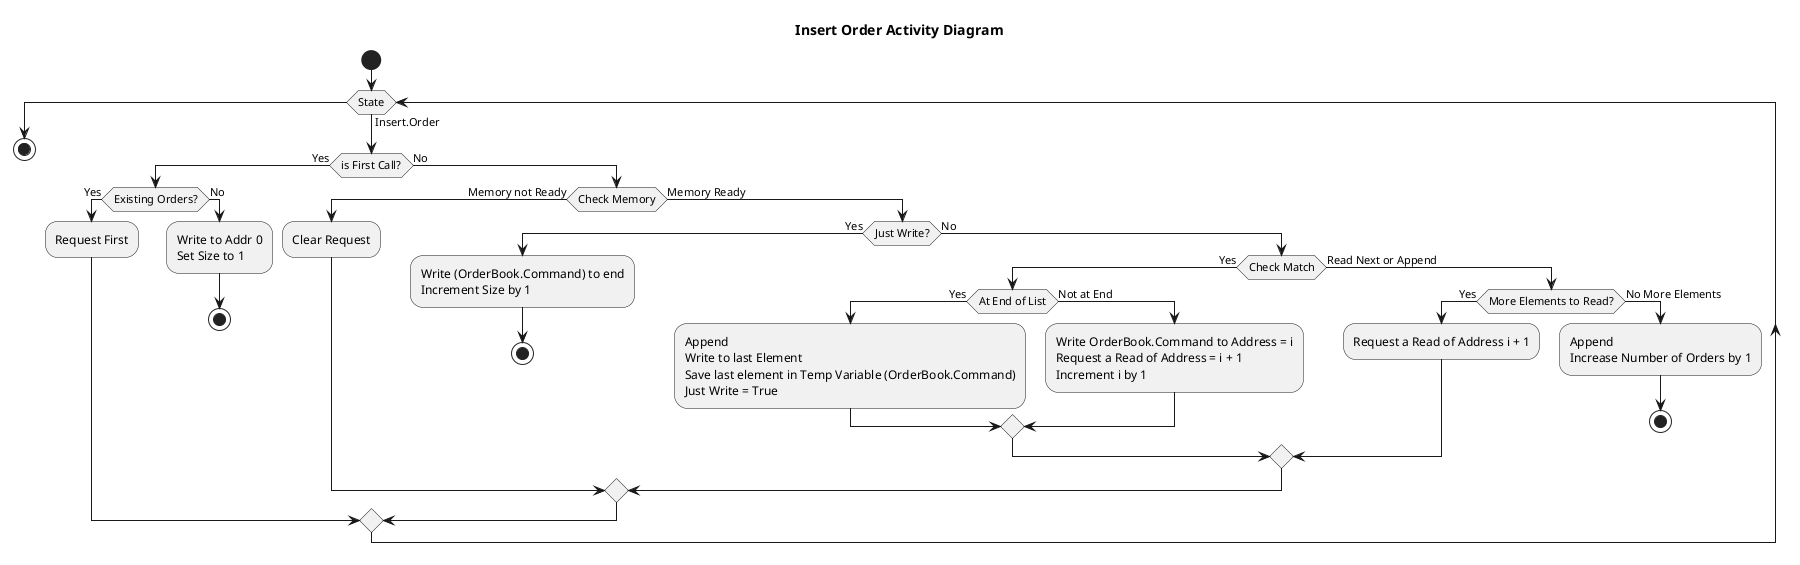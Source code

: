 @startuml 05_insert_order_act
hide empty description

title Insert Order Activity Diagram

start

while (State) is (Insert.Order)
     if (is First Call?) then (Yes)
        if (Existing Orders?) then (Yes)
            :Request First;
        else (No)
            :Write to Addr 0
            Set Size to 1;
            stop
        endif
    else (No)
        if (Check Memory) then (Memory not Ready)
            :Clear Request;
        else (Memory Ready)
            if (Just Write?) then (Yes)
                :Write (OrderBook.Command) to end
                Increment Size by 1;
                stop
            else (No)
                if (Check Match) then (Yes)
                    if (At End of List) then (Yes)
                        :Append
                        Write to last Element
                        Save last element in Temp Variable (OrderBook.Command)
                        Just Write = True;
                    else (Not at End)
                        :Write OrderBook.Command to Address = i
                        Request a Read of Address = i + 1
                        Increment i by 1;
                    endif
                else (Read Next or Append)
                    if (More Elements to Read?) then (Yes)
                        :Request a Read of Address i + 1;
                    else (No More Elements)
                        :Append
                        Increase Number of Orders by 1;
                        stop
                    endif;
                endif
            endif
        endif
    endif
endwhile
stop

@enduml